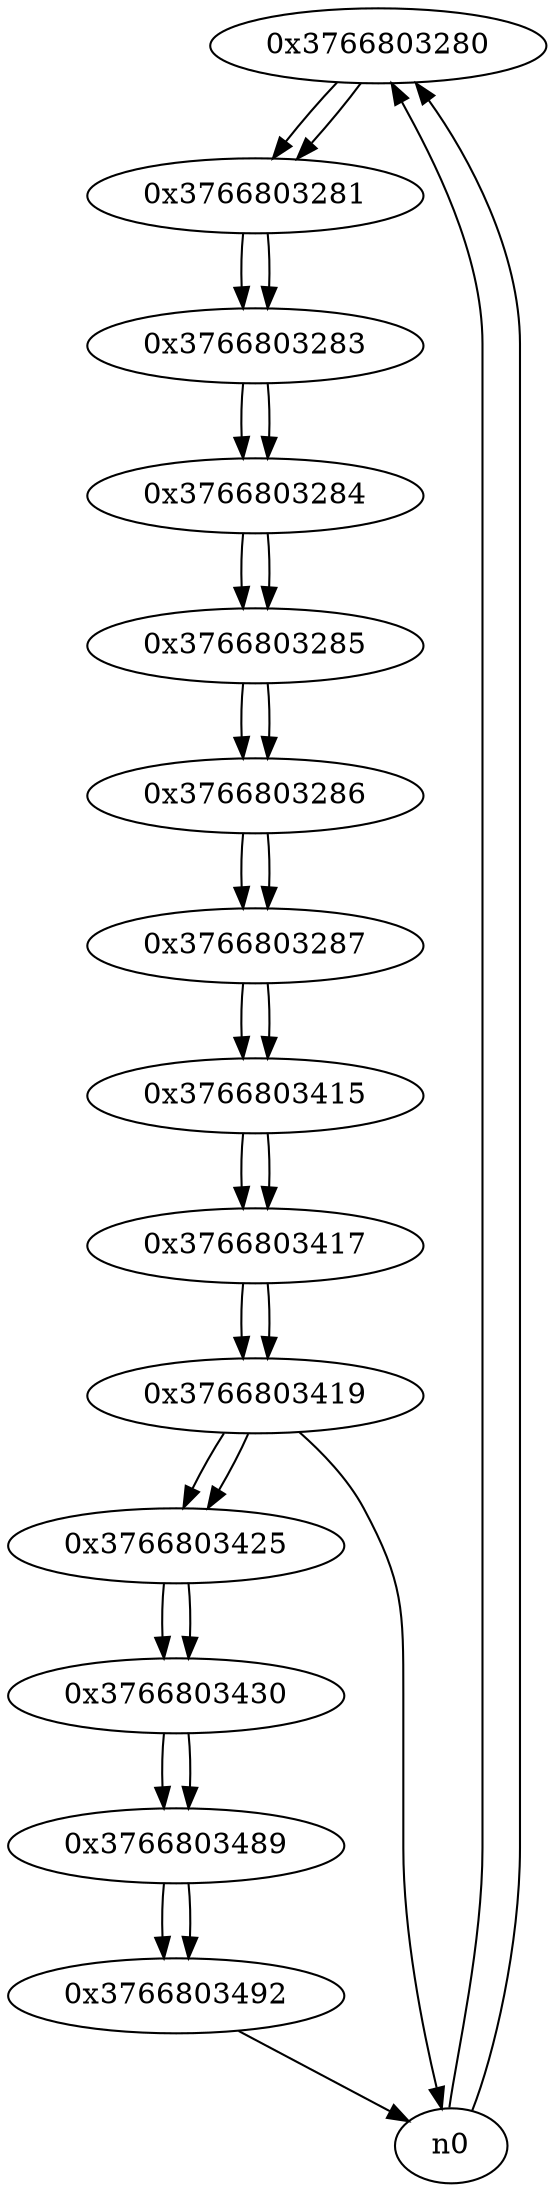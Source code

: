 digraph G{
/* nodes */
  n1 [label="0x3766803280"]
  n2 [label="0x3766803281"]
  n3 [label="0x3766803283"]
  n4 [label="0x3766803284"]
  n5 [label="0x3766803285"]
  n6 [label="0x3766803286"]
  n7 [label="0x3766803287"]
  n8 [label="0x3766803415"]
  n9 [label="0x3766803417"]
  n10 [label="0x3766803419"]
  n11 [label="0x3766803425"]
  n12 [label="0x3766803430"]
  n13 [label="0x3766803489"]
  n14 [label="0x3766803492"]
/* edges */
n1 -> n2;
n0 -> n1;
n0 -> n1;
n2 -> n3;
n1 -> n2;
n3 -> n4;
n2 -> n3;
n4 -> n5;
n3 -> n4;
n5 -> n6;
n4 -> n5;
n6 -> n7;
n5 -> n6;
n7 -> n8;
n6 -> n7;
n8 -> n9;
n7 -> n8;
n9 -> n10;
n8 -> n9;
n10 -> n11;
n10 -> n0;
n9 -> n10;
n11 -> n12;
n10 -> n11;
n12 -> n13;
n11 -> n12;
n13 -> n14;
n12 -> n13;
n14 -> n0;
n13 -> n14;
}
